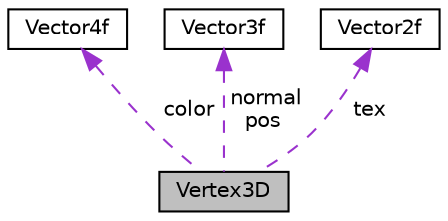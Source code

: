 digraph "Vertex3D"
{
  edge [fontname="Helvetica",fontsize="10",labelfontname="Helvetica",labelfontsize="10"];
  node [fontname="Helvetica",fontsize="10",shape=record];
  Node1 [label="Vertex3D",height=0.2,width=0.4,color="black", fillcolor="grey75", style="filled", fontcolor="black"];
  Node2 -> Node1 [dir="back",color="darkorchid3",fontsize="10",style="dashed",label=" color" ,fontname="Helvetica"];
  Node2 [label="Vector4f",height=0.2,width=0.4,color="black", fillcolor="white", style="filled",URL="$unionVector4f.html",tooltip="4D floating-point vector with convenience accessors. "];
  Node3 -> Node1 [dir="back",color="darkorchid3",fontsize="10",style="dashed",label=" normal\npos" ,fontname="Helvetica"];
  Node3 [label="Vector3f",height=0.2,width=0.4,color="black", fillcolor="white", style="filled",URL="$unionVector3f.html",tooltip="3D floating-point vector with convenience accessors. "];
  Node4 -> Node1 [dir="back",color="darkorchid3",fontsize="10",style="dashed",label=" tex" ,fontname="Helvetica"];
  Node4 [label="Vector2f",height=0.2,width=0.4,color="black", fillcolor="white", style="filled",URL="$unionVector2f.html",tooltip="2D floating-point vector with convenience accessors. "];
}
